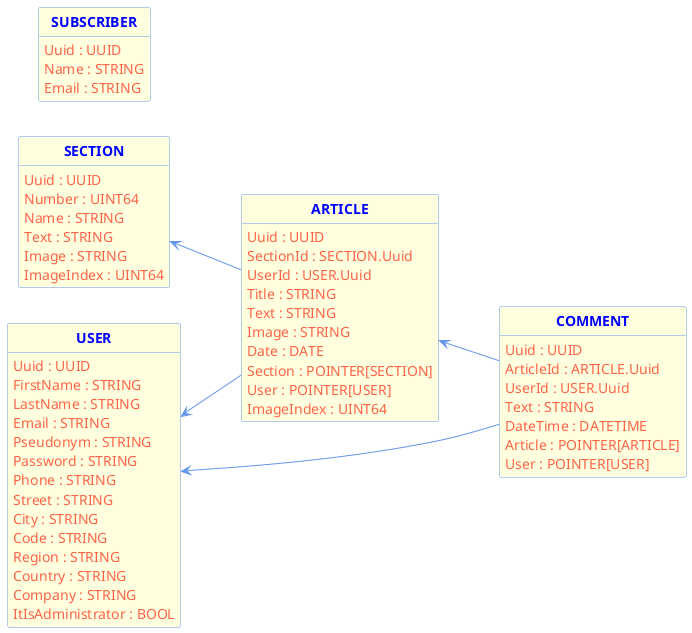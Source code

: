 @startuml
skinparam shadowing false
skinparam classAttributeIconSize 0
skinparam classAttributeFontColor tomato
skinparam classFontStyle bold
skinparam classFontColor blue
skinparam classBackgroundColor lightyellow
skinparam classBorderColor cornflowerblue
skinparam arrowColor cornflowerblue
hide circle
hide methods
left to right direction

class SECTION {
    Uuid : UUID
    Number : UINT64
    Name : STRING
    Text : STRING
    Image : STRING
    ImageIndex : UINT64
}

class USER {
    Uuid : UUID
    FirstName : STRING
    LastName : STRING
    Email : STRING
    Pseudonym : STRING
    Password : STRING
    Phone : STRING
    Street : STRING
    City : STRING
    Code : STRING
    Region : STRING
    Country : STRING
    Company : STRING
    ItIsAdministrator : BOOL
}

class ARTICLE {
    Uuid : UUID
    SectionId : SECTION.Uuid
    UserId : USER.Uuid
    Title : STRING
    Text : STRING
    Image : STRING
    Date : DATE
    Section : POINTER[SECTION]
    User : POINTER[USER]
    ImageIndex : UINT64
}

class COMMENT {
    Uuid : UUID
    ArticleId : ARTICLE.Uuid
    UserId : USER.Uuid
    Text : STRING
    DateTime : DATETIME
    Article : POINTER[ARTICLE]
    User : POINTER[USER]
}

class SUBSCRIBER {
    Uuid : UUID
    Name : STRING
    Email : STRING
}

SECTION <-- ARTICLE

USER <-- ARTICLE

ARTICLE <-- COMMENT

USER <-- COMMENT

@enduml
